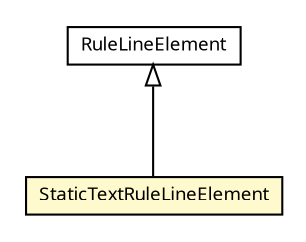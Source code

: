 #!/usr/local/bin/dot
#
# Class diagram 
# Generated by UMLGraph version R5_6 (http://www.umlgraph.org/)
#

digraph G {
	edge [fontname="Trebuchet MS",fontsize=10,labelfontname="Trebuchet MS",labelfontsize=10];
	node [fontname="Trebuchet MS",fontsize=10,shape=plaintext];
	nodesep=0.25;
	ranksep=0.5;
	// se.cambio.cds.gdl.model.readable.rule.lines.elements.StaticTextRuleLineElement
	c327577 [label=<<table title="se.cambio.cds.gdl.model.readable.rule.lines.elements.StaticTextRuleLineElement" border="0" cellborder="1" cellspacing="0" cellpadding="2" port="p" bgcolor="lemonChiffon" href="./StaticTextRuleLineElement.html">
		<tr><td><table border="0" cellspacing="0" cellpadding="1">
<tr><td align="center" balign="center"><font face="Trebuchet MS"> StaticTextRuleLineElement </font></td></tr>
		</table></td></tr>
		</table>>, URL="./StaticTextRuleLineElement.html", fontname="Trebuchet MS", fontcolor="black", fontsize=9.0];
	// se.cambio.cds.gdl.model.readable.rule.lines.elements.RuleLineElement
	c327580 [label=<<table title="se.cambio.cds.gdl.model.readable.rule.lines.elements.RuleLineElement" border="0" cellborder="1" cellspacing="0" cellpadding="2" port="p" href="./RuleLineElement.html">
		<tr><td><table border="0" cellspacing="0" cellpadding="1">
<tr><td align="center" balign="center"><font face="Trebuchet MS"> RuleLineElement </font></td></tr>
		</table></td></tr>
		</table>>, URL="./RuleLineElement.html", fontname="Trebuchet MS", fontcolor="black", fontsize=9.0];
	//se.cambio.cds.gdl.model.readable.rule.lines.elements.StaticTextRuleLineElement extends se.cambio.cds.gdl.model.readable.rule.lines.elements.RuleLineElement
	c327580:p -> c327577:p [dir=back,arrowtail=empty];
}

